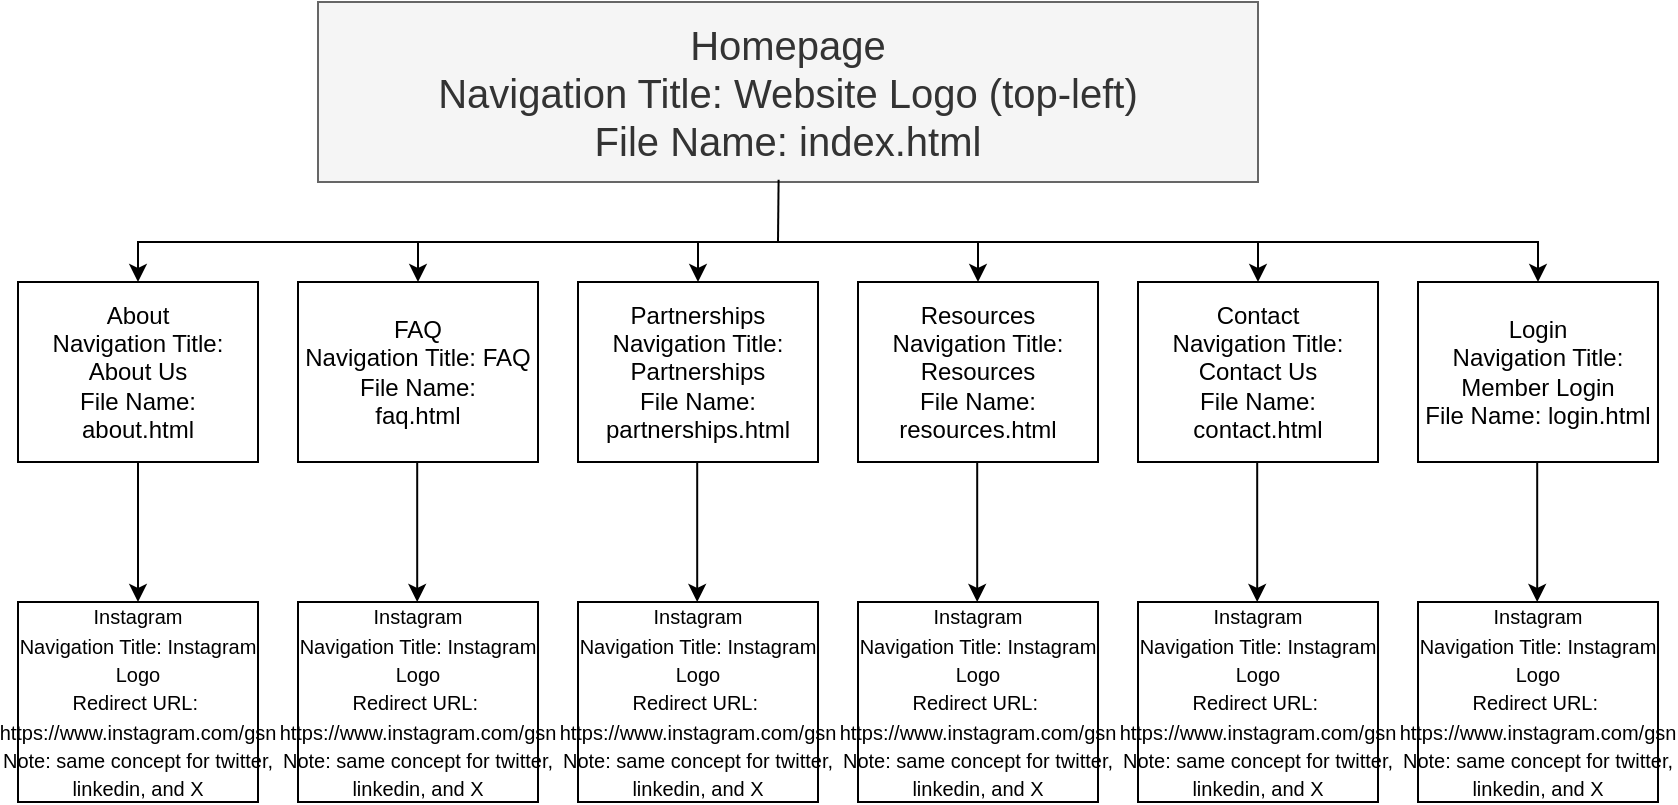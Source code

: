 <mxfile version="26.0.9">
  <diagram name="Page-1" id="Hm0FOieZo1bQabxKpgn-">
    <mxGraphModel dx="984" dy="594" grid="1" gridSize="10" guides="1" tooltips="1" connect="1" arrows="1" fold="1" page="1" pageScale="1" pageWidth="850" pageHeight="1100" math="0" shadow="0">
      <root>
        <mxCell id="0" />
        <mxCell id="1" parent="0" />
        <mxCell id="2QoLX_qyOSyjQX9BgWTQ-1" value="Homepage&lt;div&gt;Navigation Title: Website Logo (top-left)&lt;/div&gt;&lt;div&gt;File Name: index.html&lt;/div&gt;" style="rounded=0;whiteSpace=wrap;html=1;fillColor=#f5f5f5;fontColor=#333333;strokeColor=#666666;fontSize=20;" vertex="1" parent="1">
          <mxGeometry x="170" y="20" width="470" height="90" as="geometry" />
        </mxCell>
        <mxCell id="2QoLX_qyOSyjQX9BgWTQ-2" value="About&lt;div&gt;Navigation Title: About Us&lt;/div&gt;&lt;div&gt;File Name:&lt;/div&gt;&lt;div&gt;about.html&lt;/div&gt;" style="rounded=0;whiteSpace=wrap;html=1;" vertex="1" parent="1">
          <mxGeometry x="20" y="160" width="120" height="90" as="geometry" />
        </mxCell>
        <mxCell id="2QoLX_qyOSyjQX9BgWTQ-3" value="FAQ&lt;div&gt;Navigation Title: FAQ&lt;/div&gt;&lt;div&gt;File Name:&lt;/div&gt;&lt;div&gt;faq.html&lt;/div&gt;" style="rounded=0;whiteSpace=wrap;html=1;" vertex="1" parent="1">
          <mxGeometry x="160" y="160" width="120" height="90" as="geometry" />
        </mxCell>
        <mxCell id="2QoLX_qyOSyjQX9BgWTQ-4" value="Partnerships&lt;div&gt;Navigation Title:&lt;/div&gt;&lt;div&gt;Partnerships&lt;/div&gt;&lt;div&gt;File Name:&lt;/div&gt;&lt;div&gt;partnerships.html&lt;/div&gt;" style="rounded=0;whiteSpace=wrap;html=1;" vertex="1" parent="1">
          <mxGeometry x="300" y="160" width="120" height="90" as="geometry" />
        </mxCell>
        <mxCell id="2QoLX_qyOSyjQX9BgWTQ-5" value="Contact&lt;div&gt;Navigation Title: Contact Us&lt;/div&gt;&lt;div&gt;File Name: contact.html&lt;/div&gt;" style="rounded=0;whiteSpace=wrap;html=1;" vertex="1" parent="1">
          <mxGeometry x="580" y="160" width="120" height="90" as="geometry" />
        </mxCell>
        <mxCell id="2QoLX_qyOSyjQX9BgWTQ-6" value="Resources&lt;br&gt;&lt;div&gt;Navigation Title: Resources&lt;/div&gt;&lt;div&gt;File Name: resources.html&lt;/div&gt;" style="rounded=0;whiteSpace=wrap;html=1;" vertex="1" parent="1">
          <mxGeometry x="440" y="160" width="120" height="90" as="geometry" />
        </mxCell>
        <mxCell id="2QoLX_qyOSyjQX9BgWTQ-7" value="Login&lt;div&gt;Navigation Title: Member Login&lt;/div&gt;&lt;div&gt;File Name: login.html&lt;/div&gt;" style="rounded=0;whiteSpace=wrap;html=1;" vertex="1" parent="1">
          <mxGeometry x="720" y="160" width="120" height="90" as="geometry" />
        </mxCell>
        <mxCell id="2QoLX_qyOSyjQX9BgWTQ-10" value="" style="endArrow=classic;html=1;rounded=0;entryX=0.5;entryY=0;entryDx=0;entryDy=0;" edge="1" parent="1" target="2QoLX_qyOSyjQX9BgWTQ-2">
          <mxGeometry width="50" height="50" relative="1" as="geometry">
            <mxPoint x="400" y="140" as="sourcePoint" />
            <mxPoint x="450" y="320" as="targetPoint" />
            <Array as="points">
              <mxPoint x="80" y="140" />
            </Array>
          </mxGeometry>
        </mxCell>
        <mxCell id="2QoLX_qyOSyjQX9BgWTQ-11" value="" style="endArrow=none;html=1;rounded=0;entryX=0.49;entryY=0.988;entryDx=0;entryDy=0;entryPerimeter=0;" edge="1" parent="1" target="2QoLX_qyOSyjQX9BgWTQ-1">
          <mxGeometry width="50" height="50" relative="1" as="geometry">
            <mxPoint x="400" y="140" as="sourcePoint" />
            <mxPoint x="350" y="210" as="targetPoint" />
          </mxGeometry>
        </mxCell>
        <mxCell id="2QoLX_qyOSyjQX9BgWTQ-12" value="" style="endArrow=classic;html=1;rounded=0;entryX=0.5;entryY=0;entryDx=0;entryDy=0;" edge="1" parent="1" target="2QoLX_qyOSyjQX9BgWTQ-3">
          <mxGeometry width="50" height="50" relative="1" as="geometry">
            <mxPoint x="220" y="140" as="sourcePoint" />
            <mxPoint x="330" y="180" as="targetPoint" />
          </mxGeometry>
        </mxCell>
        <mxCell id="2QoLX_qyOSyjQX9BgWTQ-14" value="" style="endArrow=classic;html=1;rounded=0;entryX=0.5;entryY=0;entryDx=0;entryDy=0;" edge="1" parent="1" target="2QoLX_qyOSyjQX9BgWTQ-7">
          <mxGeometry width="50" height="50" relative="1" as="geometry">
            <mxPoint x="400" y="140" as="sourcePoint" />
            <mxPoint x="700" y="140" as="targetPoint" />
            <Array as="points">
              <mxPoint x="780" y="140" />
            </Array>
          </mxGeometry>
        </mxCell>
        <mxCell id="2QoLX_qyOSyjQX9BgWTQ-15" value="" style="endArrow=classic;html=1;rounded=0;entryX=0.5;entryY=0;entryDx=0;entryDy=0;" edge="1" parent="1" target="2QoLX_qyOSyjQX9BgWTQ-6">
          <mxGeometry width="50" height="50" relative="1" as="geometry">
            <mxPoint x="500" y="140" as="sourcePoint" />
            <mxPoint x="550" y="180" as="targetPoint" />
          </mxGeometry>
        </mxCell>
        <mxCell id="2QoLX_qyOSyjQX9BgWTQ-17" value="" style="endArrow=classic;html=1;rounded=0;entryX=0.5;entryY=0;entryDx=0;entryDy=0;" edge="1" parent="1" target="2QoLX_qyOSyjQX9BgWTQ-4">
          <mxGeometry width="50" height="50" relative="1" as="geometry">
            <mxPoint x="360" y="140" as="sourcePoint" />
            <mxPoint x="390" y="200" as="targetPoint" />
          </mxGeometry>
        </mxCell>
        <mxCell id="2QoLX_qyOSyjQX9BgWTQ-18" value="" style="endArrow=classic;html=1;rounded=0;entryX=0.5;entryY=0;entryDx=0;entryDy=0;" edge="1" parent="1" target="2QoLX_qyOSyjQX9BgWTQ-5">
          <mxGeometry width="50" height="50" relative="1" as="geometry">
            <mxPoint x="640" y="140" as="sourcePoint" />
            <mxPoint x="660" y="200" as="targetPoint" />
          </mxGeometry>
        </mxCell>
        <mxCell id="2QoLX_qyOSyjQX9BgWTQ-21" value="&lt;font style=&quot;font-size: 10px;&quot;&gt;Instagram&lt;/font&gt;&lt;div&gt;&lt;font style=&quot;font-size: 10px;&quot;&gt;Navigation Title: Instagram Logo&lt;/font&gt;&lt;/div&gt;&lt;div&gt;&lt;font style=&quot;font-size: 10px;&quot;&gt;Redirect URL:&amp;nbsp; https://www.instagram.com/gsn&lt;/font&gt;&lt;/div&gt;&lt;div&gt;&lt;font style=&quot;font-size: 10px;&quot;&gt;Note: same concept for twitter, linkedin, and X&lt;/font&gt;&lt;/div&gt;" style="rounded=0;whiteSpace=wrap;html=1;" vertex="1" parent="1">
          <mxGeometry x="20" y="320" width="120" height="100" as="geometry" />
        </mxCell>
        <mxCell id="2QoLX_qyOSyjQX9BgWTQ-22" value="" style="endArrow=classic;html=1;rounded=0;exitX=0.5;exitY=1;exitDx=0;exitDy=0;entryX=0.5;entryY=0;entryDx=0;entryDy=0;" edge="1" parent="1" source="2QoLX_qyOSyjQX9BgWTQ-2" target="2QoLX_qyOSyjQX9BgWTQ-21">
          <mxGeometry width="50" height="50" relative="1" as="geometry">
            <mxPoint x="400" y="270" as="sourcePoint" />
            <mxPoint x="80" y="310" as="targetPoint" />
          </mxGeometry>
        </mxCell>
        <mxCell id="2QoLX_qyOSyjQX9BgWTQ-28" value="&lt;font style=&quot;font-size: 10px;&quot;&gt;Instagram&lt;/font&gt;&lt;div&gt;&lt;font style=&quot;font-size: 10px;&quot;&gt;Navigation Title: Instagram Logo&lt;/font&gt;&lt;/div&gt;&lt;div&gt;&lt;font style=&quot;font-size: 10px;&quot;&gt;Redirect URL:&amp;nbsp; https://www.instagram.com/gsn&lt;/font&gt;&lt;/div&gt;&lt;div&gt;&lt;font style=&quot;font-size: 10px;&quot;&gt;Note: same concept for twitter, linkedin, and X&lt;/font&gt;&lt;/div&gt;" style="rounded=0;whiteSpace=wrap;html=1;" vertex="1" parent="1">
          <mxGeometry x="160" y="320" width="120" height="100" as="geometry" />
        </mxCell>
        <mxCell id="2QoLX_qyOSyjQX9BgWTQ-29" value="&lt;font style=&quot;font-size: 10px;&quot;&gt;Instagram&lt;/font&gt;&lt;div&gt;&lt;font style=&quot;font-size: 10px;&quot;&gt;Navigation Title: Instagram Logo&lt;/font&gt;&lt;/div&gt;&lt;div&gt;&lt;font style=&quot;font-size: 10px;&quot;&gt;Redirect URL:&amp;nbsp; https://www.instagram.com/gsn&lt;/font&gt;&lt;/div&gt;&lt;div&gt;&lt;font style=&quot;font-size: 10px;&quot;&gt;Note: same concept for twitter, linkedin, and X&lt;/font&gt;&lt;/div&gt;" style="rounded=0;whiteSpace=wrap;html=1;" vertex="1" parent="1">
          <mxGeometry x="300" y="320" width="120" height="100" as="geometry" />
        </mxCell>
        <mxCell id="2QoLX_qyOSyjQX9BgWTQ-30" value="&lt;font style=&quot;font-size: 10px;&quot;&gt;Instagram&lt;/font&gt;&lt;div&gt;&lt;font style=&quot;font-size: 10px;&quot;&gt;Navigation Title: Instagram Logo&lt;/font&gt;&lt;/div&gt;&lt;div&gt;&lt;font style=&quot;font-size: 10px;&quot;&gt;Redirect URL:&amp;nbsp; https://www.instagram.com/gsn&lt;/font&gt;&lt;/div&gt;&lt;div&gt;&lt;font style=&quot;font-size: 10px;&quot;&gt;Note: same concept for twitter, linkedin, and X&lt;/font&gt;&lt;/div&gt;" style="rounded=0;whiteSpace=wrap;html=1;" vertex="1" parent="1">
          <mxGeometry x="440" y="320" width="120" height="100" as="geometry" />
        </mxCell>
        <mxCell id="2QoLX_qyOSyjQX9BgWTQ-31" value="&lt;font style=&quot;font-size: 10px;&quot;&gt;Instagram&lt;/font&gt;&lt;div&gt;&lt;font style=&quot;font-size: 10px;&quot;&gt;Navigation Title: Instagram Logo&lt;/font&gt;&lt;/div&gt;&lt;div&gt;&lt;font style=&quot;font-size: 10px;&quot;&gt;Redirect URL:&amp;nbsp; https://www.instagram.com/gsn&lt;/font&gt;&lt;/div&gt;&lt;div&gt;&lt;font style=&quot;font-size: 10px;&quot;&gt;Note: same concept for twitter, linkedin, and X&lt;/font&gt;&lt;/div&gt;" style="rounded=0;whiteSpace=wrap;html=1;" vertex="1" parent="1">
          <mxGeometry x="580" y="320" width="120" height="100" as="geometry" />
        </mxCell>
        <mxCell id="2QoLX_qyOSyjQX9BgWTQ-32" value="&lt;font style=&quot;font-size: 10px;&quot;&gt;Instagram&lt;/font&gt;&lt;div&gt;&lt;font style=&quot;font-size: 10px;&quot;&gt;Navigation Title: Instagram Logo&lt;/font&gt;&lt;/div&gt;&lt;div&gt;&lt;font style=&quot;font-size: 10px;&quot;&gt;Redirect URL:&amp;nbsp; https://www.instagram.com/gsn&lt;/font&gt;&lt;/div&gt;&lt;div&gt;&lt;font style=&quot;font-size: 10px;&quot;&gt;Note: same concept for twitter, linkedin, and X&lt;/font&gt;&lt;/div&gt;" style="rounded=0;whiteSpace=wrap;html=1;" vertex="1" parent="1">
          <mxGeometry x="720" y="320" width="120" height="100" as="geometry" />
        </mxCell>
        <mxCell id="2QoLX_qyOSyjQX9BgWTQ-33" value="" style="endArrow=classic;html=1;rounded=0;exitX=0.5;exitY=1;exitDx=0;exitDy=0;entryX=0.5;entryY=0;entryDx=0;entryDy=0;" edge="1" parent="1">
          <mxGeometry width="50" height="50" relative="1" as="geometry">
            <mxPoint x="219.6" y="250" as="sourcePoint" />
            <mxPoint x="219.6" y="320" as="targetPoint" />
          </mxGeometry>
        </mxCell>
        <mxCell id="2QoLX_qyOSyjQX9BgWTQ-34" value="" style="endArrow=classic;html=1;rounded=0;exitX=0.5;exitY=1;exitDx=0;exitDy=0;entryX=0.5;entryY=0;entryDx=0;entryDy=0;" edge="1" parent="1">
          <mxGeometry width="50" height="50" relative="1" as="geometry">
            <mxPoint x="359.6" y="250" as="sourcePoint" />
            <mxPoint x="359.6" y="320" as="targetPoint" />
          </mxGeometry>
        </mxCell>
        <mxCell id="2QoLX_qyOSyjQX9BgWTQ-35" value="" style="endArrow=classic;html=1;rounded=0;exitX=0.5;exitY=1;exitDx=0;exitDy=0;entryX=0.5;entryY=0;entryDx=0;entryDy=0;" edge="1" parent="1">
          <mxGeometry width="50" height="50" relative="1" as="geometry">
            <mxPoint x="499.6" y="250" as="sourcePoint" />
            <mxPoint x="499.6" y="320" as="targetPoint" />
          </mxGeometry>
        </mxCell>
        <mxCell id="2QoLX_qyOSyjQX9BgWTQ-36" value="" style="endArrow=classic;html=1;rounded=0;exitX=0.5;exitY=1;exitDx=0;exitDy=0;entryX=0.5;entryY=0;entryDx=0;entryDy=0;" edge="1" parent="1">
          <mxGeometry width="50" height="50" relative="1" as="geometry">
            <mxPoint x="639.6" y="250" as="sourcePoint" />
            <mxPoint x="639.6" y="320" as="targetPoint" />
          </mxGeometry>
        </mxCell>
        <mxCell id="2QoLX_qyOSyjQX9BgWTQ-37" value="" style="endArrow=classic;html=1;rounded=0;exitX=0.5;exitY=1;exitDx=0;exitDy=0;entryX=0.5;entryY=0;entryDx=0;entryDy=0;" edge="1" parent="1">
          <mxGeometry width="50" height="50" relative="1" as="geometry">
            <mxPoint x="779.6" y="250" as="sourcePoint" />
            <mxPoint x="779.6" y="320" as="targetPoint" />
          </mxGeometry>
        </mxCell>
      </root>
    </mxGraphModel>
  </diagram>
</mxfile>
